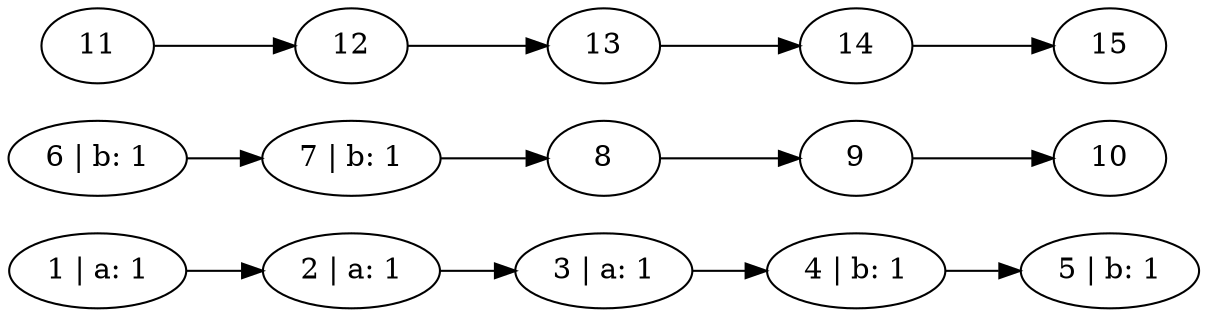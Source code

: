 digraph G {
  graph [layout=dot rankdir=LR]   
  1 [ label  = "1 | a: 1" ]
  2 [ label  = "2 | a: 1" ]
  3 [ label  = "3 | a: 1" ]
  4 [ label  = "4 | b: 1" ]
  5 [ label  = "5 | b: 1" ]
  6 [ label  = "6 | b: 1" ]
  7 [ label  = "7 | b: 1" ]
  
  1 -> 2
  2 -> 3
  3 -> 4
  4 -> 5

  6 -> 7
  7 -> 8
  8 -> 9
  9 -> 10

  11 -> 12
  12 -> 13
  13 -> 14
  14 -> 15
}
